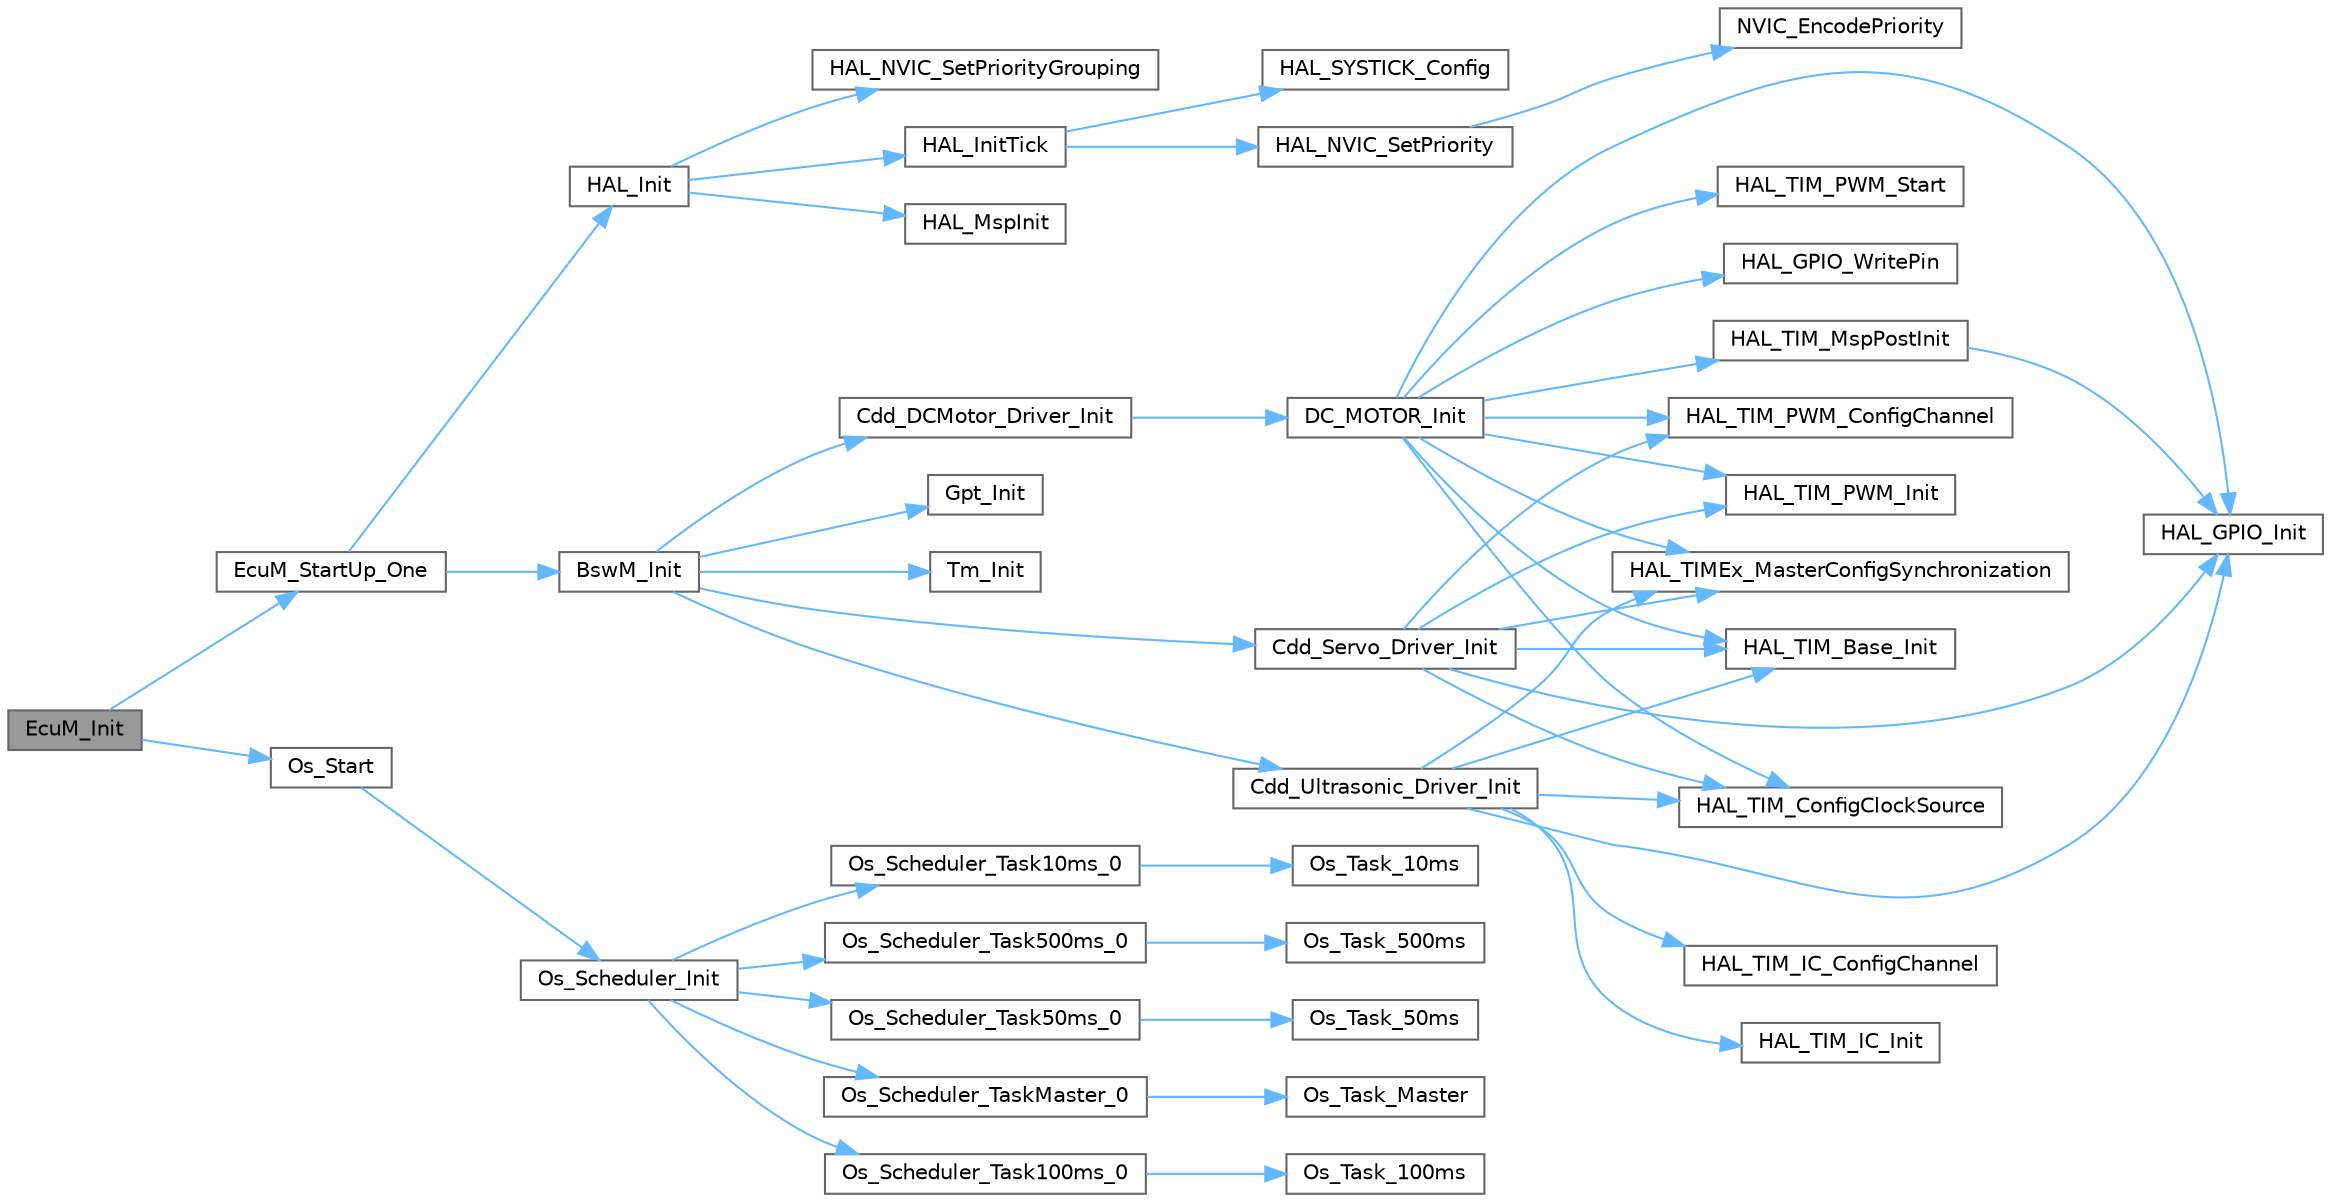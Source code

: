 digraph "EcuM_Init"
{
 // LATEX_PDF_SIZE
  bgcolor="transparent";
  edge [fontname=Helvetica,fontsize=10,labelfontname=Helvetica,labelfontsize=10];
  node [fontname=Helvetica,fontsize=10,shape=box,height=0.2,width=0.4];
  rankdir="LR";
  Node1 [id="Node000001",label="EcuM_Init",height=0.2,width=0.4,color="gray40", fillcolor="grey60", style="filled", fontcolor="black",tooltip=" "];
  Node1 -> Node2 [id="edge1_Node000001_Node000002",color="steelblue1",style="solid",tooltip=" "];
  Node2 [id="Node000002",label="EcuM_StartUp_One",height=0.2,width=0.4,color="grey40", fillcolor="white", style="filled",URL="$_ecu_m_8c.html#af3de2af250b278959abacb9c5242596d",tooltip=" "];
  Node2 -> Node3 [id="edge2_Node000002_Node000003",color="steelblue1",style="solid",tooltip=" "];
  Node3 [id="Node000003",label="BswM_Init",height=0.2,width=0.4,color="grey40", fillcolor="white", style="filled",URL="$_bsw_m_8c.html#a8b27b28fca934568c53d39e325f5f99d",tooltip=" "];
  Node3 -> Node4 [id="edge3_Node000003_Node000004",color="steelblue1",style="solid",tooltip=" "];
  Node4 [id="Node000004",label="Cdd_DCMotor_Driver_Init",height=0.2,width=0.4,color="grey40", fillcolor="white", style="filled",URL="$_cdd___d_c_motor_8c.html#a17a38b3a3b0a23f04ef35e7ce86deb69",tooltip="Cdd_DCMotor module initialization function."];
  Node4 -> Node5 [id="edge4_Node000004_Node000005",color="steelblue1",style="solid",tooltip=" "];
  Node5 [id="Node000005",label="DC_MOTOR_Init",height=0.2,width=0.4,color="grey40", fillcolor="white", style="filled",URL="$_cdd___d_c_motor_8c.html#a68954c455419b4b44a78851e6c2e177b",tooltip=" "];
  Node5 -> Node6 [id="edge5_Node000005_Node000006",color="steelblue1",style="solid",tooltip=" "];
  Node6 [id="Node000006",label="HAL_GPIO_Init",height=0.2,width=0.4,color="grey40", fillcolor="white", style="filled",URL="$group___g_p_i_o___exported___functions___group1.html#ga41bda93b6dd639e4905fdb1454eff98e",tooltip=" "];
  Node5 -> Node7 [id="edge6_Node000005_Node000007",color="steelblue1",style="solid",tooltip=" "];
  Node7 [id="Node000007",label="HAL_GPIO_WritePin",height=0.2,width=0.4,color="grey40", fillcolor="white", style="filled",URL="$group___g_p_i_o___exported___functions___group2.html#gaf4b97bdf533a02f51ef696d43b6da5c4",tooltip=" "];
  Node5 -> Node8 [id="edge7_Node000005_Node000008",color="steelblue1",style="solid",tooltip=" "];
  Node8 [id="Node000008",label="HAL_TIM_Base_Init",height=0.2,width=0.4,color="grey40", fillcolor="white", style="filled",URL="$group___t_i_m___exported___functions___group1.html#ga1b288eb68eb52c97b8d187cdd6e9088f",tooltip=" "];
  Node5 -> Node9 [id="edge8_Node000005_Node000009",color="steelblue1",style="solid",tooltip=" "];
  Node9 [id="Node000009",label="HAL_TIM_ConfigClockSource",height=0.2,width=0.4,color="grey40", fillcolor="white", style="filled",URL="$group___t_i_m___exported___functions___group8.html#ga43403d13849f71285ea1da3f3cb1381f",tooltip=" "];
  Node5 -> Node10 [id="edge9_Node000005_Node000010",color="steelblue1",style="solid",tooltip=" "];
  Node10 [id="Node000010",label="HAL_TIM_MspPostInit",height=0.2,width=0.4,color="grey40", fillcolor="white", style="filled",URL="$group___t_i_m___exported___functions___group3.html#gae70bce6c39d0b570a7523b86738cec4b",tooltip=" "];
  Node10 -> Node6 [id="edge10_Node000010_Node000006",color="steelblue1",style="solid",tooltip=" "];
  Node5 -> Node11 [id="edge11_Node000005_Node000011",color="steelblue1",style="solid",tooltip=" "];
  Node11 [id="Node000011",label="HAL_TIM_PWM_ConfigChannel",height=0.2,width=0.4,color="grey40", fillcolor="white", style="filled",URL="$group___t_i_m___exported___functions___group8.html#gac14a4959f65f51a54e8ff511242e2131",tooltip=" "];
  Node5 -> Node12 [id="edge12_Node000005_Node000012",color="steelblue1",style="solid",tooltip=" "];
  Node12 [id="Node000012",label="HAL_TIM_PWM_Init",height=0.2,width=0.4,color="grey40", fillcolor="white", style="filled",URL="$group___t_i_m___exported___functions___group3.html#ga25824b2eed564cc37a8983b99a83bdc7",tooltip=" "];
  Node5 -> Node13 [id="edge13_Node000005_Node000013",color="steelblue1",style="solid",tooltip=" "];
  Node13 [id="Node000013",label="HAL_TIM_PWM_Start",height=0.2,width=0.4,color="grey40", fillcolor="white", style="filled",URL="$group___t_i_m___exported___functions___group3.html#ga11da9bda53a5d21c293bb01da91e592d",tooltip=" "];
  Node5 -> Node14 [id="edge14_Node000005_Node000014",color="steelblue1",style="solid",tooltip=" "];
  Node14 [id="Node000014",label="HAL_TIMEx_MasterConfigSynchronization",height=0.2,width=0.4,color="grey40", fillcolor="white", style="filled",URL="$group___t_i_m_ex___exported___functions___group5.html#ga056fd97d3be6c60dcfa12963f6ec8aad",tooltip=" "];
  Node3 -> Node15 [id="edge15_Node000003_Node000015",color="steelblue1",style="solid",tooltip=" "];
  Node15 [id="Node000015",label="Cdd_Servo_Driver_Init",height=0.2,width=0.4,color="grey40", fillcolor="white", style="filled",URL="$_cdd___servo_8c.html#aad5bfba4547b78d01c29aabff3aeefe6",tooltip=" "];
  Node15 -> Node6 [id="edge16_Node000015_Node000006",color="steelblue1",style="solid",tooltip=" "];
  Node15 -> Node8 [id="edge17_Node000015_Node000008",color="steelblue1",style="solid",tooltip=" "];
  Node15 -> Node9 [id="edge18_Node000015_Node000009",color="steelblue1",style="solid",tooltip=" "];
  Node15 -> Node11 [id="edge19_Node000015_Node000011",color="steelblue1",style="solid",tooltip=" "];
  Node15 -> Node12 [id="edge20_Node000015_Node000012",color="steelblue1",style="solid",tooltip=" "];
  Node15 -> Node14 [id="edge21_Node000015_Node000014",color="steelblue1",style="solid",tooltip=" "];
  Node3 -> Node16 [id="edge22_Node000003_Node000016",color="steelblue1",style="solid",tooltip=" "];
  Node16 [id="Node000016",label="Cdd_Ultrasonic_Driver_Init",height=0.2,width=0.4,color="grey40", fillcolor="white", style="filled",URL="$_cdd___ultrasonic_8c.html#a05020709729f547a606d41365543eab7",tooltip="Cdd_Ultrasonic module driver initialization function."];
  Node16 -> Node6 [id="edge23_Node000016_Node000006",color="steelblue1",style="solid",tooltip=" "];
  Node16 -> Node8 [id="edge24_Node000016_Node000008",color="steelblue1",style="solid",tooltip=" "];
  Node16 -> Node9 [id="edge25_Node000016_Node000009",color="steelblue1",style="solid",tooltip=" "];
  Node16 -> Node17 [id="edge26_Node000016_Node000017",color="steelblue1",style="solid",tooltip=" "];
  Node17 [id="Node000017",label="HAL_TIM_IC_ConfigChannel",height=0.2,width=0.4,color="grey40", fillcolor="white", style="filled",URL="$group___t_i_m___exported___functions___group8.html#ga34805dabaf748c6eb823275dad2f19f5",tooltip=" "];
  Node16 -> Node18 [id="edge27_Node000016_Node000018",color="steelblue1",style="solid",tooltip=" "];
  Node18 [id="Node000018",label="HAL_TIM_IC_Init",height=0.2,width=0.4,color="grey40", fillcolor="white", style="filled",URL="$group___t_i_m___exported___functions___group4.html#ga342aa1098891f55f59c7867afff589c1",tooltip=" "];
  Node16 -> Node14 [id="edge28_Node000016_Node000014",color="steelblue1",style="solid",tooltip=" "];
  Node3 -> Node19 [id="edge29_Node000003_Node000019",color="steelblue1",style="solid",tooltip=" "];
  Node19 [id="Node000019",label="Gpt_Init",height=0.2,width=0.4,color="grey40", fillcolor="white", style="filled",URL="$_gpt_8c.html#ac1412cc369301a7d69365956ec12f693",tooltip=" "];
  Node3 -> Node20 [id="edge30_Node000003_Node000020",color="steelblue1",style="solid",tooltip=" "];
  Node20 [id="Node000020",label="Tm_Init",height=0.2,width=0.4,color="grey40", fillcolor="white", style="filled",URL="$_tm_8c.html#a19e8cfe1dfb0d344b77c364000747b35",tooltip=" "];
  Node2 -> Node21 [id="edge31_Node000002_Node000021",color="steelblue1",style="solid",tooltip=" "];
  Node21 [id="Node000021",label="HAL_Init",height=0.2,width=0.4,color="grey40", fillcolor="white", style="filled",URL="$group___h_a_l___exported___functions___group1.html#gaecac54d350c3730e6831eb404e557dc4",tooltip="This function configures the Flash prefetch, Configures time base source, NVIC and Low level hardware..."];
  Node21 -> Node22 [id="edge32_Node000021_Node000022",color="steelblue1",style="solid",tooltip=" "];
  Node22 [id="Node000022",label="HAL_InitTick",height=0.2,width=0.4,color="grey40", fillcolor="white", style="filled",URL="$group___h_a_l___exported___functions___group1.html#ga879cdb21ef051eb81ec51c18147397d5",tooltip="This function configures the source of the time base. The time source is configured to have 1ms time ..."];
  Node22 -> Node23 [id="edge33_Node000022_Node000023",color="steelblue1",style="solid",tooltip=" "];
  Node23 [id="Node000023",label="HAL_NVIC_SetPriority",height=0.2,width=0.4,color="grey40", fillcolor="white", style="filled",URL="$group___c_o_r_t_e_x___exported___functions___group1.html#ga8581a82025a4780efd00876a66e3e91b",tooltip="Sets the priority of an interrupt."];
  Node23 -> Node24 [id="edge34_Node000023_Node000024",color="steelblue1",style="solid",tooltip=" "];
  Node24 [id="Node000024",label="NVIC_EncodePriority",height=0.2,width=0.4,color="grey40", fillcolor="white", style="filled",URL="$group___c_m_s_i_s___core___n_v_i_c_functions.html#gadb94ac5d892b376e4f3555ae0418ebac",tooltip="Encode Priority."];
  Node22 -> Node25 [id="edge35_Node000022_Node000025",color="steelblue1",style="solid",tooltip=" "];
  Node25 [id="Node000025",label="HAL_SYSTICK_Config",height=0.2,width=0.4,color="grey40", fillcolor="white", style="filled",URL="$group___c_o_r_t_e_x___exported___functions___group1.html#gac3a3f0d53c315523a8e6e7bcac1940cf",tooltip="Initializes the System Timer and its interrupt, and starts the System Tick Timer. Counter is in free ..."];
  Node21 -> Node26 [id="edge36_Node000021_Node000026",color="steelblue1",style="solid",tooltip=" "];
  Node26 [id="Node000026",label="HAL_MspInit",height=0.2,width=0.4,color="grey40", fillcolor="white", style="filled",URL="$group___h_a_l___exported___functions___group1.html#gae4fb8e66865c87d0ebab74a726a6891f",tooltip="Initialize the MSP."];
  Node21 -> Node27 [id="edge37_Node000021_Node000027",color="steelblue1",style="solid",tooltip=" "];
  Node27 [id="Node000027",label="HAL_NVIC_SetPriorityGrouping",height=0.2,width=0.4,color="grey40", fillcolor="white", style="filled",URL="$group___c_o_r_t_e_x___exported___functions___group1.html#gad9be53e08b1498adea006e5e037f238f",tooltip="Sets the priority grouping field (pre-emption priority and subpriority) using the required unlock seq..."];
  Node1 -> Node28 [id="edge38_Node000001_Node000028",color="steelblue1",style="solid",tooltip=" "];
  Node28 [id="Node000028",label="Os_Start",height=0.2,width=0.4,color="grey40", fillcolor="white", style="filled",URL="$_os_8c.html#add4db0af4f02b52411b6b6c96c32b5dd",tooltip=" "];
  Node28 -> Node29 [id="edge39_Node000028_Node000029",color="steelblue1",style="solid",tooltip=" "];
  Node29 [id="Node000029",label="Os_Scheduler_Init",height=0.2,width=0.4,color="grey40", fillcolor="white", style="filled",URL="$_os__scheduler_8c.html#a698a659fa941eb5e511d2d12a5603db4",tooltip="OS Scheduler initialization function."];
  Node29 -> Node30 [id="edge40_Node000029_Node000030",color="steelblue1",style="solid",tooltip=" "];
  Node30 [id="Node000030",label="Os_Scheduler_Task100ms_0",height=0.2,width=0.4,color="grey40", fillcolor="white", style="filled",URL="$_os__scheduler_8c.html#ac939240afe822c89a120b0804a42ef9c",tooltip="Periodic 100ms task."];
  Node30 -> Node31 [id="edge41_Node000030_Node000031",color="steelblue1",style="solid",tooltip=" "];
  Node31 [id="Node000031",label="Os_Task_100ms",height=0.2,width=0.4,color="grey40", fillcolor="white", style="filled",URL="$_os__task_8h.html#a589d27d7802d92939f88b539b7571acd",tooltip=" "];
  Node29 -> Node32 [id="edge42_Node000029_Node000032",color="steelblue1",style="solid",tooltip=" "];
  Node32 [id="Node000032",label="Os_Scheduler_Task10ms_0",height=0.2,width=0.4,color="grey40", fillcolor="white", style="filled",URL="$_os__scheduler_8c.html#a19974e3584a9cb75aae70e086806eaef",tooltip="Periodic 10ms task."];
  Node32 -> Node33 [id="edge43_Node000032_Node000033",color="steelblue1",style="solid",tooltip=" "];
  Node33 [id="Node000033",label="Os_Task_10ms",height=0.2,width=0.4,color="grey40", fillcolor="white", style="filled",URL="$_os__task_8h.html#a456a4103baf7a18fa93661cca6fb70c8",tooltip=" "];
  Node29 -> Node34 [id="edge44_Node000029_Node000034",color="steelblue1",style="solid",tooltip=" "];
  Node34 [id="Node000034",label="Os_Scheduler_Task500ms_0",height=0.2,width=0.4,color="grey40", fillcolor="white", style="filled",URL="$_os__scheduler_8c.html#a317011dda43436dd5d90d5ed72e627a9",tooltip="Periodic 500ms task."];
  Node34 -> Node35 [id="edge45_Node000034_Node000035",color="steelblue1",style="solid",tooltip=" "];
  Node35 [id="Node000035",label="Os_Task_500ms",height=0.2,width=0.4,color="grey40", fillcolor="white", style="filled",URL="$_os__task_8h.html#aad8fb466d6502347c1e983c099c6e2cf",tooltip=" "];
  Node29 -> Node36 [id="edge46_Node000029_Node000036",color="steelblue1",style="solid",tooltip=" "];
  Node36 [id="Node000036",label="Os_Scheduler_Task50ms_0",height=0.2,width=0.4,color="grey40", fillcolor="white", style="filled",URL="$_os__scheduler_8c.html#a4627309111bcf82e316039a4f833b5f8",tooltip="Periodic 50ms task."];
  Node36 -> Node37 [id="edge47_Node000036_Node000037",color="steelblue1",style="solid",tooltip=" "];
  Node37 [id="Node000037",label="Os_Task_50ms",height=0.2,width=0.4,color="grey40", fillcolor="white", style="filled",URL="$_os__task_8h.html#ab073b5daef5301e8b07c3e28877440e5",tooltip=" "];
  Node29 -> Node38 [id="edge48_Node000029_Node000038",color="steelblue1",style="solid",tooltip=" "];
  Node38 [id="Node000038",label="Os_Scheduler_TaskMaster_0",height=0.2,width=0.4,color="grey40", fillcolor="white", style="filled",URL="$_os__scheduler_8c.html#a383b71507491b745e354af6382b545bc",tooltip="Initialization task."];
  Node38 -> Node39 [id="edge49_Node000038_Node000039",color="steelblue1",style="solid",tooltip=" "];
  Node39 [id="Node000039",label="Os_Task_Master",height=0.2,width=0.4,color="grey40", fillcolor="white", style="filled",URL="$_os__task_8h.html#abac68bf163900e5874d813cab2275143",tooltip=" "];
}
